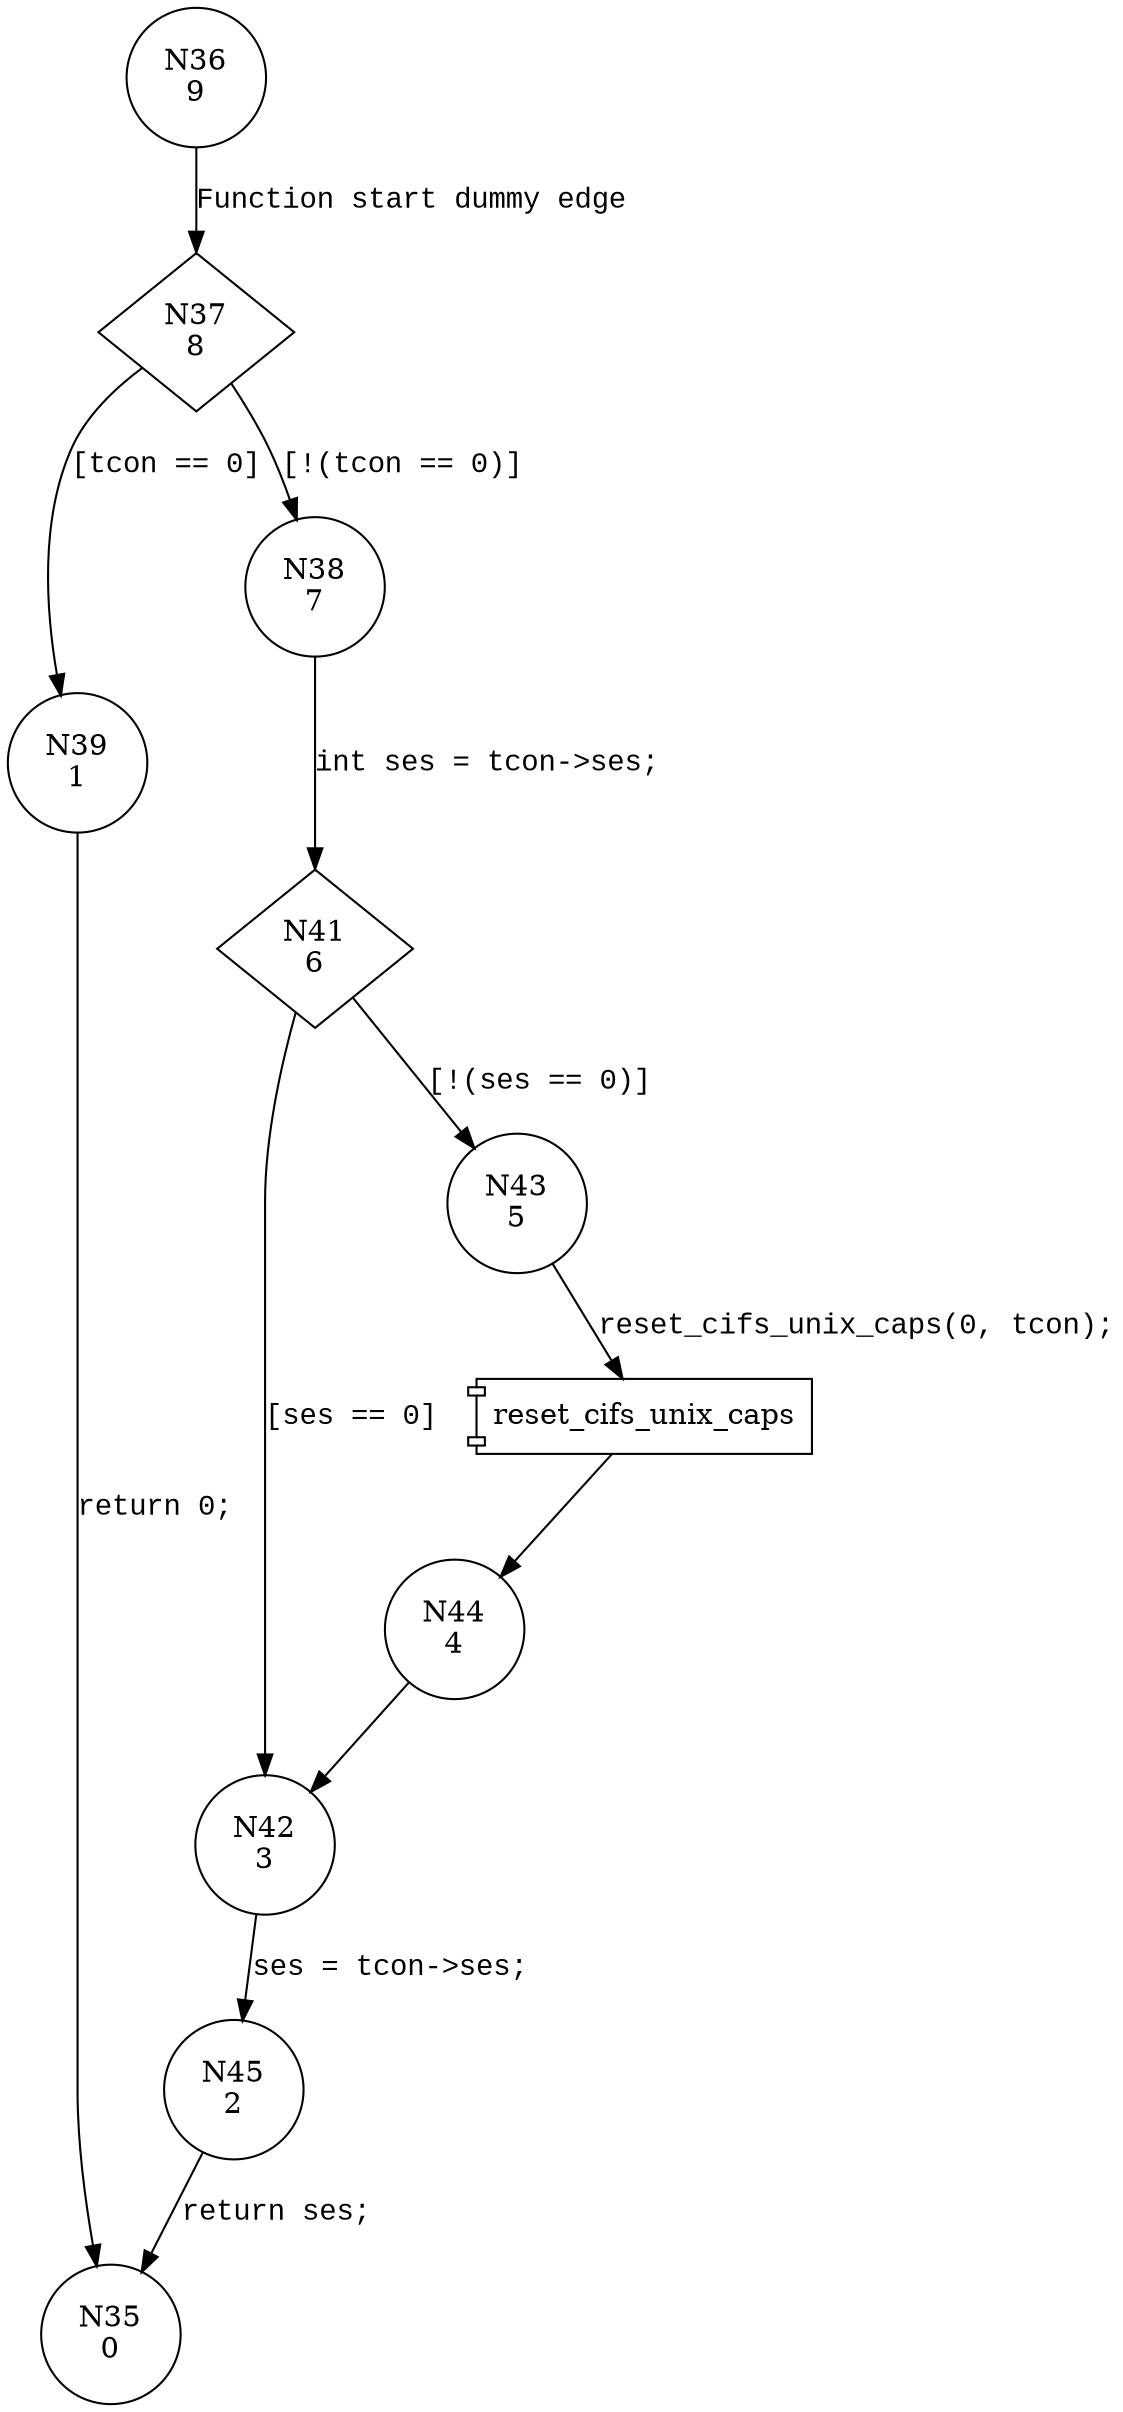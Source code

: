 digraph cifs_reconnect_tcon {
36 [shape="circle" label="N36\n9"]
37 [shape="diamond" label="N37\n8"]
39 [shape="circle" label="N39\n1"]
38 [shape="circle" label="N38\n7"]
41 [shape="diamond" label="N41\n6"]
42 [shape="circle" label="N42\n3"]
43 [shape="circle" label="N43\n5"]
44 [shape="circle" label="N44\n4"]
45 [shape="circle" label="N45\n2"]
35 [shape="circle" label="N35\n0"]
36 -> 37 [label="Function start dummy edge" fontname="Courier New"]
37 -> 39 [label="[tcon == 0]" fontname="Courier New"]
37 -> 38 [label="[!(tcon == 0)]" fontname="Courier New"]
41 -> 42 [label="[ses == 0]" fontname="Courier New"]
41 -> 43 [label="[!(ses == 0)]" fontname="Courier New"]
100005 [shape="component" label="reset_cifs_unix_caps"]
43 -> 100005 [label="reset_cifs_unix_caps(0, tcon);" fontname="Courier New"]
100005 -> 44 [label="" fontname="Courier New"]
42 -> 45 [label="ses = tcon->ses;" fontname="Courier New"]
39 -> 35 [label="return 0;" fontname="Courier New"]
38 -> 41 [label="int ses = tcon->ses;" fontname="Courier New"]
44 -> 42 [label="" fontname="Courier New"]
45 -> 35 [label="return ses;" fontname="Courier New"]
}